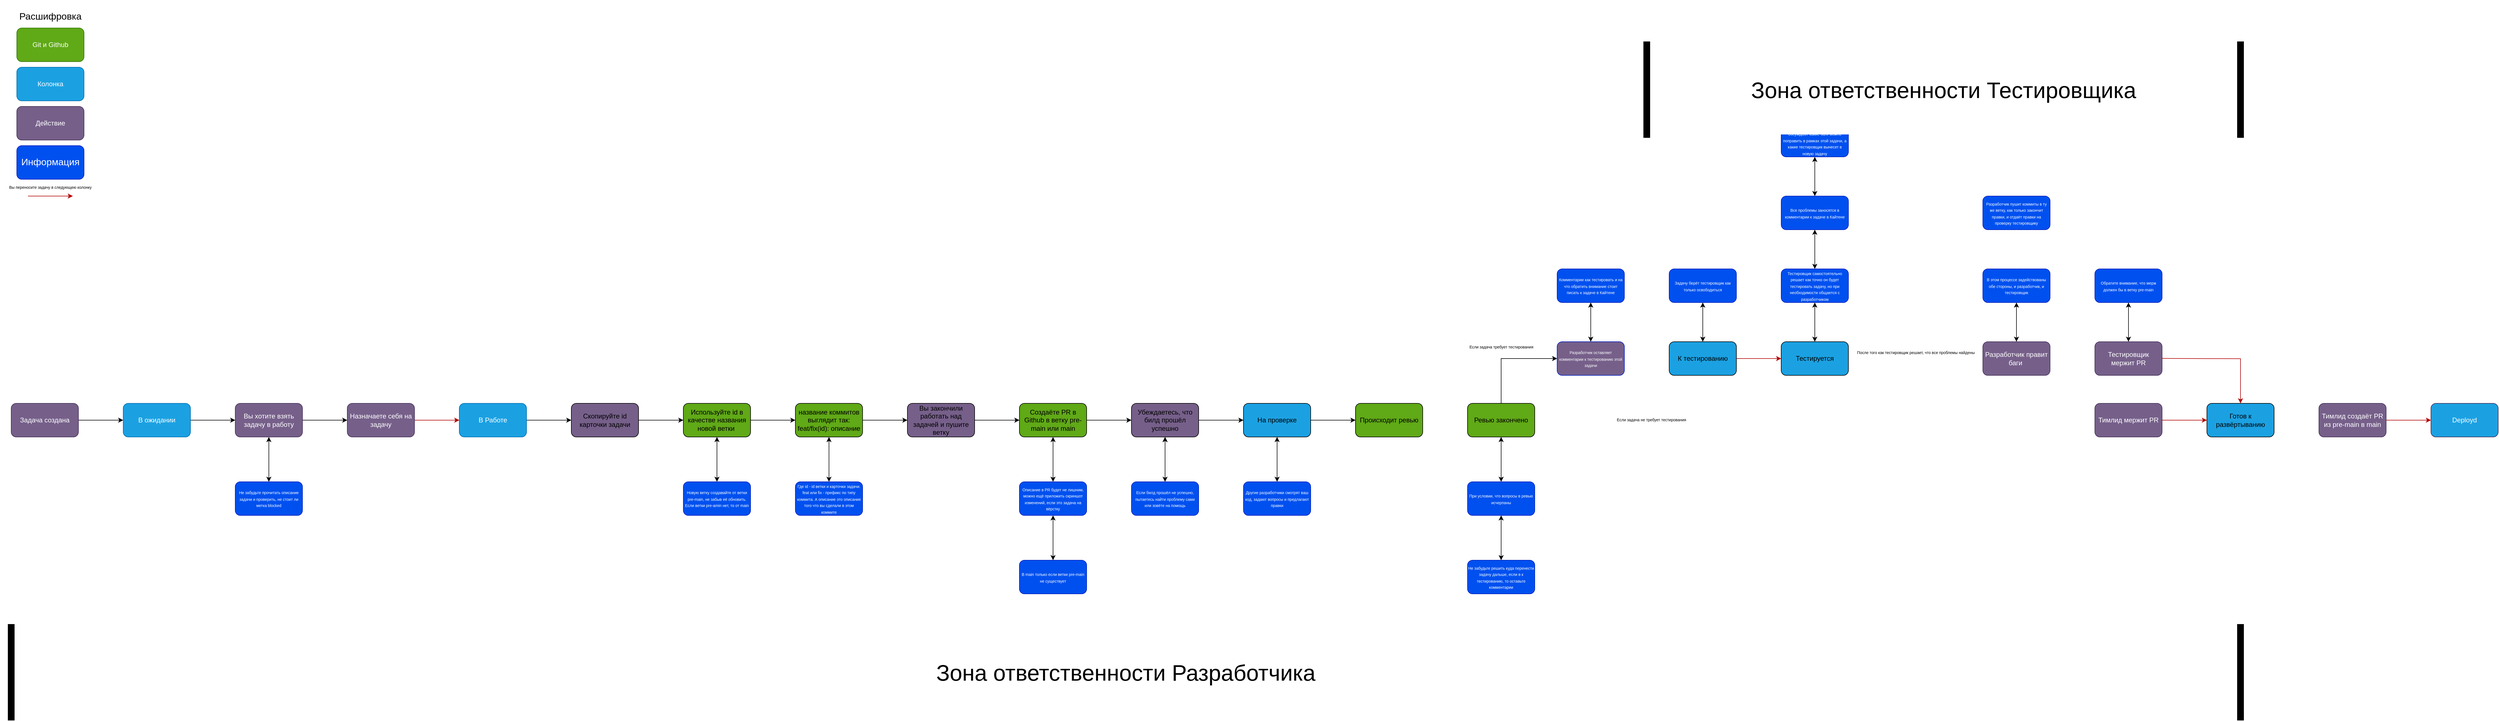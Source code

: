 <mxfile version="20.5.3" type="github"><diagram id="UVV-TVlaD0uZCjSGO9-n" name="Страница 1"><mxGraphModel dx="6325" dy="2398" grid="1" gridSize="10" guides="1" tooltips="1" connect="1" arrows="1" fold="1" page="0" pageScale="1" pageWidth="827" pageHeight="1169" math="0" shadow="0"><root><mxCell id="0"/><mxCell id="1" parent="0"/><mxCell id="PbgrZGGiy35F5xDHT1f9-1" value="Git и Github" style="rounded=1;whiteSpace=wrap;html=1;fillColor=#60a917;fontColor=#ffffff;strokeColor=#2D7600;" vertex="1" parent="1"><mxGeometry x="-670" y="-170" width="120" height="60" as="geometry"/></mxCell><mxCell id="PbgrZGGiy35F5xDHT1f9-2" value="Колонка" style="rounded=1;whiteSpace=wrap;html=1;fillColor=#1ba1e2;fontColor=#ffffff;strokeColor=#006EAF;" vertex="1" parent="1"><mxGeometry x="-670" y="-100" width="120" height="60" as="geometry"/></mxCell><mxCell id="PbgrZGGiy35F5xDHT1f9-3" value="Действие" style="rounded=1;whiteSpace=wrap;html=1;fillColor=#76608a;fontColor=#ffffff;strokeColor=#432D57;" vertex="1" parent="1"><mxGeometry x="-670" y="-30" width="120" height="60" as="geometry"/></mxCell><mxCell id="PbgrZGGiy35F5xDHT1f9-4" value="&lt;font style=&quot;font-size: 17px;&quot;&gt;Расшифровка&lt;/font&gt;" style="text;html=1;strokeColor=none;fillColor=none;align=center;verticalAlign=middle;whiteSpace=wrap;rounded=0;" vertex="1" parent="1"><mxGeometry x="-670" y="-220" width="120" height="60" as="geometry"/></mxCell><mxCell id="PbgrZGGiy35F5xDHT1f9-7" value="" style="edgeStyle=orthogonalEdgeStyle;rounded=0;orthogonalLoop=1;jettySize=auto;html=1;fontSize=17;" edge="1" parent="1" source="PbgrZGGiy35F5xDHT1f9-5" target="PbgrZGGiy35F5xDHT1f9-6"><mxGeometry relative="1" as="geometry"/></mxCell><mxCell id="PbgrZGGiy35F5xDHT1f9-5" value="Задача создана" style="rounded=1;whiteSpace=wrap;html=1;fillColor=#76608a;fontColor=#ffffff;strokeColor=#432D57;" vertex="1" parent="1"><mxGeometry x="-680" y="500" width="120" height="60" as="geometry"/></mxCell><mxCell id="PbgrZGGiy35F5xDHT1f9-9" value="" style="edgeStyle=orthogonalEdgeStyle;rounded=0;orthogonalLoop=1;jettySize=auto;html=1;fontSize=17;" edge="1" parent="1" source="PbgrZGGiy35F5xDHT1f9-6" target="PbgrZGGiy35F5xDHT1f9-8"><mxGeometry relative="1" as="geometry"/></mxCell><mxCell id="PbgrZGGiy35F5xDHT1f9-6" value="В ожидании" style="rounded=1;whiteSpace=wrap;html=1;fillColor=#1ba1e2;fontColor=#ffffff;strokeColor=#006EAF;" vertex="1" parent="1"><mxGeometry x="-480" y="500" width="120" height="60" as="geometry"/></mxCell><mxCell id="PbgrZGGiy35F5xDHT1f9-11" value="" style="edgeStyle=orthogonalEdgeStyle;rounded=0;orthogonalLoop=1;jettySize=auto;html=1;fontSize=17;" edge="1" parent="1" source="PbgrZGGiy35F5xDHT1f9-8" target="PbgrZGGiy35F5xDHT1f9-10"><mxGeometry relative="1" as="geometry"/></mxCell><mxCell id="PbgrZGGiy35F5xDHT1f9-8" value="Вы хотите взять задачу в работу" style="rounded=1;whiteSpace=wrap;html=1;fillColor=#76608a;fontColor=#ffffff;strokeColor=#432D57;" vertex="1" parent="1"><mxGeometry x="-280" y="500" width="120" height="60" as="geometry"/></mxCell><mxCell id="PbgrZGGiy35F5xDHT1f9-19" value="" style="edgeStyle=orthogonalEdgeStyle;rounded=0;orthogonalLoop=1;jettySize=auto;html=1;fontSize=7;fillColor=#e51400;strokeColor=#B20000;" edge="1" parent="1" source="PbgrZGGiy35F5xDHT1f9-10" target="PbgrZGGiy35F5xDHT1f9-18"><mxGeometry relative="1" as="geometry"/></mxCell><mxCell id="PbgrZGGiy35F5xDHT1f9-10" value="Назначаете себя на задачу" style="rounded=1;whiteSpace=wrap;html=1;fillColor=#76608a;fontColor=#ffffff;strokeColor=#432D57;" vertex="1" parent="1"><mxGeometry x="-80" y="500" width="120" height="60" as="geometry"/></mxCell><mxCell id="PbgrZGGiy35F5xDHT1f9-12" value="Информация" style="rounded=1;whiteSpace=wrap;html=1;fontSize=17;fillColor=#0050ef;strokeColor=#001DBC;fontColor=#ffffff;" vertex="1" parent="1"><mxGeometry x="-670" y="40" width="120" height="60" as="geometry"/></mxCell><mxCell id="PbgrZGGiy35F5xDHT1f9-13" value="&lt;p style=&quot;line-height: 50%;&quot;&gt;&lt;font style=&quot;font-size: 7px;&quot;&gt;Не забудьте прочитать описание задачи и проверить, не стоит ли метка blocked&lt;/font&gt;&lt;/p&gt;" style="rounded=1;whiteSpace=wrap;html=1;fontSize=17;fillColor=#0050ef;strokeColor=#001DBC;fontColor=#ffffff;" vertex="1" parent="1"><mxGeometry x="-280" y="640" width="120" height="60" as="geometry"/></mxCell><mxCell id="PbgrZGGiy35F5xDHT1f9-17" value="" style="endArrow=classic;startArrow=classic;html=1;rounded=0;fontSize=17;entryX=0.5;entryY=0;entryDx=0;entryDy=0;exitX=0.5;exitY=1;exitDx=0;exitDy=0;" edge="1" parent="1" source="PbgrZGGiy35F5xDHT1f9-8" target="PbgrZGGiy35F5xDHT1f9-13"><mxGeometry width="50" height="50" relative="1" as="geometry"><mxPoint x="-210" y="530" as="sourcePoint"/><mxPoint x="-160" y="480" as="targetPoint"/></mxGeometry></mxCell><mxCell id="PbgrZGGiy35F5xDHT1f9-21" value="" style="edgeStyle=orthogonalEdgeStyle;rounded=0;orthogonalLoop=1;jettySize=auto;html=1;fontSize=7;" edge="1" parent="1" source="PbgrZGGiy35F5xDHT1f9-18" target="PbgrZGGiy35F5xDHT1f9-20"><mxGeometry relative="1" as="geometry"/></mxCell><mxCell id="PbgrZGGiy35F5xDHT1f9-18" value="В Работе" style="whiteSpace=wrap;html=1;fillColor=#1BA1E2;strokeColor=#006EAF;fontColor=#ffffff;rounded=1;" vertex="1" parent="1"><mxGeometry x="120" y="500" width="120" height="60" as="geometry"/></mxCell><mxCell id="PbgrZGGiy35F5xDHT1f9-23" value="" style="edgeStyle=orthogonalEdgeStyle;rounded=0;orthogonalLoop=1;jettySize=auto;html=1;fontSize=7;" edge="1" parent="1" source="PbgrZGGiy35F5xDHT1f9-20" target="PbgrZGGiy35F5xDHT1f9-22"><mxGeometry relative="1" as="geometry"/></mxCell><mxCell id="PbgrZGGiy35F5xDHT1f9-20" value="Скопируйте id карточки задачи" style="whiteSpace=wrap;html=1;rounded=1;fillColor=#76608A;" vertex="1" parent="1"><mxGeometry x="320" y="500" width="120" height="60" as="geometry"/></mxCell><mxCell id="PbgrZGGiy35F5xDHT1f9-28" value="" style="edgeStyle=orthogonalEdgeStyle;rounded=0;orthogonalLoop=1;jettySize=auto;html=1;fontSize=7;" edge="1" parent="1" source="PbgrZGGiy35F5xDHT1f9-22" target="PbgrZGGiy35F5xDHT1f9-27"><mxGeometry relative="1" as="geometry"/></mxCell><mxCell id="PbgrZGGiy35F5xDHT1f9-22" value="Используйте id в качестве названия новой ветки&amp;nbsp;" style="whiteSpace=wrap;html=1;fillColor=#60A917;rounded=1;" vertex="1" parent="1"><mxGeometry x="520" y="500" width="120" height="60" as="geometry"/></mxCell><mxCell id="PbgrZGGiy35F5xDHT1f9-25" value="&lt;p style=&quot;line-height: 50%;&quot;&gt;&lt;span style=&quot;font-size: 7px;&quot;&gt;Новую ветку создавайте от ветки pre-main, не забыв её обновить. Если ветки pre-amin нет, то от main&lt;/span&gt;&lt;/p&gt;" style="rounded=1;whiteSpace=wrap;html=1;fontSize=17;fillColor=#0050ef;strokeColor=#001DBC;fontColor=#ffffff;" vertex="1" parent="1"><mxGeometry x="520" y="640" width="120" height="60" as="geometry"/></mxCell><mxCell id="PbgrZGGiy35F5xDHT1f9-26" value="" style="endArrow=classic;startArrow=classic;html=1;rounded=0;fontSize=17;entryX=0.5;entryY=0;entryDx=0;entryDy=0;exitX=0.5;exitY=1;exitDx=0;exitDy=0;" edge="1" parent="1" target="PbgrZGGiy35F5xDHT1f9-25"><mxGeometry width="50" height="50" relative="1" as="geometry"><mxPoint x="580" y="560" as="sourcePoint"/><mxPoint x="640" y="480" as="targetPoint"/></mxGeometry></mxCell><mxCell id="PbgrZGGiy35F5xDHT1f9-32" value="" style="edgeStyle=orthogonalEdgeStyle;rounded=0;orthogonalLoop=1;jettySize=auto;html=1;fontSize=7;" edge="1" parent="1" source="PbgrZGGiy35F5xDHT1f9-27" target="PbgrZGGiy35F5xDHT1f9-31"><mxGeometry relative="1" as="geometry"/></mxCell><mxCell id="PbgrZGGiy35F5xDHT1f9-27" value="название коммитов выглядит так: feat/fix(id): описание" style="whiteSpace=wrap;html=1;fillColor=#60A917;rounded=1;" vertex="1" parent="1"><mxGeometry x="720" y="500" width="120" height="60" as="geometry"/></mxCell><mxCell id="PbgrZGGiy35F5xDHT1f9-29" value="&lt;p style=&quot;line-height: 50%;&quot;&gt;&lt;span style=&quot;font-size: 7px;&quot;&gt;Где id - id ветки и карточки задачи. feat или fix - префикс по типу коммита. А описание это описание того что вы сделали в этом коммите&lt;/span&gt;&lt;/p&gt;" style="rounded=1;whiteSpace=wrap;html=1;fontSize=17;fillColor=#0050ef;strokeColor=#001DBC;fontColor=#ffffff;" vertex="1" parent="1"><mxGeometry x="720" y="640" width="120" height="60" as="geometry"/></mxCell><mxCell id="PbgrZGGiy35F5xDHT1f9-30" value="" style="endArrow=classic;startArrow=classic;html=1;rounded=0;fontSize=17;entryX=0.5;entryY=0;entryDx=0;entryDy=0;exitX=0.5;exitY=1;exitDx=0;exitDy=0;" edge="1" parent="1" target="PbgrZGGiy35F5xDHT1f9-29"><mxGeometry width="50" height="50" relative="1" as="geometry"><mxPoint x="780" y="560" as="sourcePoint"/><mxPoint x="840" y="480" as="targetPoint"/></mxGeometry></mxCell><mxCell id="PbgrZGGiy35F5xDHT1f9-34" value="" style="edgeStyle=orthogonalEdgeStyle;rounded=0;orthogonalLoop=1;jettySize=auto;html=1;fontSize=7;" edge="1" parent="1" source="PbgrZGGiy35F5xDHT1f9-31" target="PbgrZGGiy35F5xDHT1f9-33"><mxGeometry relative="1" as="geometry"/></mxCell><mxCell id="PbgrZGGiy35F5xDHT1f9-31" value="Вы закончили работать над задачей и пушите ветку" style="whiteSpace=wrap;html=1;fillColor=#76608A;rounded=1;" vertex="1" parent="1"><mxGeometry x="920" y="500" width="120" height="60" as="geometry"/></mxCell><mxCell id="PbgrZGGiy35F5xDHT1f9-36" value="" style="edgeStyle=orthogonalEdgeStyle;rounded=0;orthogonalLoop=1;jettySize=auto;html=1;fontSize=7;" edge="1" parent="1" source="PbgrZGGiy35F5xDHT1f9-33" target="PbgrZGGiy35F5xDHT1f9-35"><mxGeometry relative="1" as="geometry"/></mxCell><mxCell id="PbgrZGGiy35F5xDHT1f9-33" value="Создаёте PR в Github в ветку pre-main или main" style="whiteSpace=wrap;html=1;fillColor=#60A917;rounded=1;" vertex="1" parent="1"><mxGeometry x="1120" y="500" width="120" height="60" as="geometry"/></mxCell><mxCell id="PbgrZGGiy35F5xDHT1f9-42" value="" style="edgeStyle=orthogonalEdgeStyle;rounded=0;orthogonalLoop=1;jettySize=auto;html=1;fontSize=7;" edge="1" parent="1" source="PbgrZGGiy35F5xDHT1f9-35" target="PbgrZGGiy35F5xDHT1f9-41"><mxGeometry relative="1" as="geometry"/></mxCell><mxCell id="PbgrZGGiy35F5xDHT1f9-35" value="Убеждаетесь, что билд прошёл успешно" style="whiteSpace=wrap;html=1;fillColor=#76608A;rounded=1;" vertex="1" parent="1"><mxGeometry x="1320" y="500" width="120" height="60" as="geometry"/></mxCell><mxCell id="PbgrZGGiy35F5xDHT1f9-45" value="" style="edgeStyle=orthogonalEdgeStyle;rounded=0;orthogonalLoop=1;jettySize=auto;html=1;fontSize=7;" edge="1" parent="1" source="PbgrZGGiy35F5xDHT1f9-37" target="PbgrZGGiy35F5xDHT1f9-35"><mxGeometry relative="1" as="geometry"/></mxCell><mxCell id="PbgrZGGiy35F5xDHT1f9-37" value="&lt;p style=&quot;line-height: 50%;&quot;&gt;&lt;span style=&quot;font-size: 7px;&quot;&gt;Если билд прошёл не успешно, пытаетесь найти проблему сами или зовёте на помощь&lt;/span&gt;&lt;/p&gt;" style="rounded=1;whiteSpace=wrap;html=1;fontSize=17;fillColor=#0050ef;strokeColor=#001DBC;fontColor=#ffffff;" vertex="1" parent="1"><mxGeometry x="1320" y="640" width="120" height="60" as="geometry"/></mxCell><mxCell id="PbgrZGGiy35F5xDHT1f9-38" value="" style="endArrow=classic;startArrow=classic;html=1;rounded=0;fontSize=17;entryX=0.5;entryY=0;entryDx=0;entryDy=0;exitX=0.5;exitY=1;exitDx=0;exitDy=0;" edge="1" parent="1" target="PbgrZGGiy35F5xDHT1f9-37"><mxGeometry width="50" height="50" relative="1" as="geometry"><mxPoint x="1380" y="560" as="sourcePoint"/><mxPoint x="1440" y="480" as="targetPoint"/></mxGeometry></mxCell><mxCell id="PbgrZGGiy35F5xDHT1f9-39" value="" style="edgeStyle=orthogonalEdgeStyle;rounded=0;orthogonalLoop=1;jettySize=auto;html=1;fontSize=7;fillColor=#e51400;strokeColor=#B20000;" edge="1" parent="1"><mxGeometry relative="1" as="geometry"><mxPoint x="-650.0" y="130" as="sourcePoint"/><mxPoint x="-570.0" y="130" as="targetPoint"/></mxGeometry></mxCell><mxCell id="PbgrZGGiy35F5xDHT1f9-40" value="Вы переносите задачу в следующею колонку" style="text;html=1;strokeColor=none;fillColor=none;align=center;verticalAlign=middle;whiteSpace=wrap;rounded=0;fontSize=7;" vertex="1" parent="1"><mxGeometry x="-700" y="100" width="180" height="30" as="geometry"/></mxCell><mxCell id="PbgrZGGiy35F5xDHT1f9-51" value="" style="edgeStyle=orthogonalEdgeStyle;rounded=0;orthogonalLoop=1;jettySize=auto;html=1;fontSize=7;entryX=0;entryY=0.5;entryDx=0;entryDy=0;" edge="1" parent="1" source="PbgrZGGiy35F5xDHT1f9-41" target="PbgrZGGiy35F5xDHT1f9-50"><mxGeometry relative="1" as="geometry"><mxPoint x="1700" y="480" as="targetPoint"/></mxGeometry></mxCell><mxCell id="PbgrZGGiy35F5xDHT1f9-41" value="На проверке" style="whiteSpace=wrap;html=1;fillColor=#1BA1E2;rounded=1;" vertex="1" parent="1"><mxGeometry x="1520" y="500" width="120" height="60" as="geometry"/></mxCell><mxCell id="PbgrZGGiy35F5xDHT1f9-43" value="&lt;p style=&quot;line-height: 50%;&quot;&gt;&lt;span style=&quot;font-size: 7px;&quot;&gt;Описание в PR будет не лишним, можно ещё приложить скриншот изменений, если это задача на вёрстку&lt;/span&gt;&lt;/p&gt;" style="rounded=1;whiteSpace=wrap;html=1;fontSize=17;fillColor=#0050ef;strokeColor=#001DBC;fontColor=#ffffff;" vertex="1" parent="1"><mxGeometry x="1120" y="640" width="120" height="60" as="geometry"/></mxCell><mxCell id="PbgrZGGiy35F5xDHT1f9-44" value="" style="endArrow=classic;startArrow=classic;html=1;rounded=0;fontSize=17;entryX=0.5;entryY=0;entryDx=0;entryDy=0;exitX=0.5;exitY=1;exitDx=0;exitDy=0;" edge="1" parent="1" target="PbgrZGGiy35F5xDHT1f9-43"><mxGeometry width="50" height="50" relative="1" as="geometry"><mxPoint x="1180" y="560" as="sourcePoint"/><mxPoint x="1240" y="480" as="targetPoint"/></mxGeometry></mxCell><mxCell id="PbgrZGGiy35F5xDHT1f9-46" value="&lt;p style=&quot;line-height: 50%;&quot;&gt;&lt;span style=&quot;font-size: 7px;&quot;&gt;Другие разработчики смотрят ваш код, задают вопросы и предлагают правки&lt;/span&gt;&lt;/p&gt;" style="rounded=1;whiteSpace=wrap;html=1;fontSize=17;fillColor=#0050ef;strokeColor=#001DBC;fontColor=#ffffff;" vertex="1" parent="1"><mxGeometry x="1520" y="640" width="120" height="60" as="geometry"/></mxCell><mxCell id="PbgrZGGiy35F5xDHT1f9-47" value="" style="endArrow=classic;startArrow=classic;html=1;rounded=0;fontSize=17;entryX=0.5;entryY=0;entryDx=0;entryDy=0;exitX=0.5;exitY=1;exitDx=0;exitDy=0;" edge="1" parent="1" target="PbgrZGGiy35F5xDHT1f9-46"><mxGeometry width="50" height="50" relative="1" as="geometry"><mxPoint x="1580" y="560" as="sourcePoint"/><mxPoint x="1640" y="480" as="targetPoint"/></mxGeometry></mxCell><mxCell id="PbgrZGGiy35F5xDHT1f9-87" value="" style="edgeStyle=orthogonalEdgeStyle;rounded=0;orthogonalLoop=1;jettySize=auto;html=1;strokeColor=#FFFFFF;fontSize=7;" edge="1" parent="1" source="PbgrZGGiy35F5xDHT1f9-50" target="PbgrZGGiy35F5xDHT1f9-86"><mxGeometry relative="1" as="geometry"/></mxCell><mxCell id="PbgrZGGiy35F5xDHT1f9-50" value="Происходит ревью" style="whiteSpace=wrap;html=1;fillColor=#60A917;rounded=1;" vertex="1" parent="1"><mxGeometry x="1720" y="500" width="120" height="60" as="geometry"/></mxCell><mxCell id="PbgrZGGiy35F5xDHT1f9-52" value="&lt;p style=&quot;line-height: 50%;&quot;&gt;&lt;span style=&quot;font-size: 7px;&quot;&gt;При условии, что вопросы в ревью исчерпаны&lt;/span&gt;&lt;/p&gt;" style="rounded=1;whiteSpace=wrap;html=1;fontSize=17;fillColor=#0050ef;strokeColor=#001DBC;fontColor=#ffffff;" vertex="1" parent="1"><mxGeometry x="1920" y="640" width="120" height="60" as="geometry"/></mxCell><mxCell id="PbgrZGGiy35F5xDHT1f9-53" value="" style="endArrow=classic;startArrow=classic;html=1;rounded=0;fontSize=17;entryX=0.5;entryY=0;entryDx=0;entryDy=0;exitX=0.5;exitY=1;exitDx=0;exitDy=0;" edge="1" parent="1" target="PbgrZGGiy35F5xDHT1f9-52"><mxGeometry width="50" height="50" relative="1" as="geometry"><mxPoint x="1980" y="560" as="sourcePoint"/><mxPoint x="2040" y="480" as="targetPoint"/></mxGeometry></mxCell><mxCell id="PbgrZGGiy35F5xDHT1f9-54" value="" style="endArrow=classic;html=1;rounded=0;fontSize=7;fillColor=#e51400;strokeColor=#FFFFFF;exitX=1;exitY=0.5;exitDx=0;exitDy=0;entryX=0;entryY=0.5;entryDx=0;entryDy=0;" edge="1" parent="1" source="PbgrZGGiy35F5xDHT1f9-86" target="PbgrZGGiy35F5xDHT1f9-104"><mxGeometry width="50" height="50" relative="1" as="geometry"><mxPoint x="2260" y="530" as="sourcePoint"/><mxPoint x="2990" y="530" as="targetPoint"/></mxGeometry></mxCell><mxCell id="PbgrZGGiy35F5xDHT1f9-63" value="&lt;span style=&quot;&quot;&gt;Если задача не требует тестирования&lt;/span&gt;" style="edgeLabel;html=1;align=center;verticalAlign=middle;resizable=0;points=[];fontSize=7;" vertex="1" connectable="0" parent="PbgrZGGiy35F5xDHT1f9-54"><mxGeometry x="0.079" y="-1" relative="1" as="geometry"><mxPoint x="-332" y="-1" as="offset"/></mxGeometry></mxCell><mxCell id="PbgrZGGiy35F5xDHT1f9-65" value="" style="edgeStyle=orthogonalEdgeStyle;rounded=0;orthogonalLoop=1;jettySize=auto;html=1;fontSize=7;fillColor=#e51400;strokeColor=#B20000;" edge="1" parent="1" source="PbgrZGGiy35F5xDHT1f9-58" target="PbgrZGGiy35F5xDHT1f9-64"><mxGeometry relative="1" as="geometry"/></mxCell><mxCell id="PbgrZGGiy35F5xDHT1f9-58" value="К тестированию" style="whiteSpace=wrap;html=1;fillColor=#1BA1E2;rounded=1;" vertex="1" parent="1"><mxGeometry x="2280" y="390" width="120" height="60" as="geometry"/></mxCell><mxCell id="PbgrZGGiy35F5xDHT1f9-59" value="&lt;p style=&quot;line-height: 50%;&quot;&gt;&lt;span style=&quot;font-size: 7px;&quot;&gt;Задачу берёт тестировщик как только освободиться&lt;/span&gt;&lt;/p&gt;" style="rounded=1;whiteSpace=wrap;html=1;fontSize=17;fillColor=#0050ef;strokeColor=#001DBC;fontColor=#ffffff;" vertex="1" parent="1"><mxGeometry x="2280" y="260" width="120" height="60" as="geometry"/></mxCell><mxCell id="PbgrZGGiy35F5xDHT1f9-60" value="" style="endArrow=classic;startArrow=classic;html=1;rounded=0;fontSize=17;exitX=0.5;exitY=0;exitDx=0;exitDy=0;" edge="1" parent="1" target="PbgrZGGiy35F5xDHT1f9-59" source="PbgrZGGiy35F5xDHT1f9-58"><mxGeometry width="50" height="50" relative="1" as="geometry"><mxPoint x="2300" y="180" as="sourcePoint"/><mxPoint x="2300" y="260" as="targetPoint"/></mxGeometry></mxCell><mxCell id="PbgrZGGiy35F5xDHT1f9-71" value="" style="edgeStyle=orthogonalEdgeStyle;rounded=0;orthogonalLoop=1;jettySize=auto;html=1;fontSize=7;fillColor=#e51400;strokeColor=#FFFFFF;" edge="1" parent="1" source="PbgrZGGiy35F5xDHT1f9-64" target="PbgrZGGiy35F5xDHT1f9-70"><mxGeometry relative="1" as="geometry"/></mxCell><mxCell id="PbgrZGGiy35F5xDHT1f9-76" value="После того как тестировщик решает, что все проблемы найдены" style="edgeLabel;html=1;align=center;verticalAlign=middle;resizable=0;points=[];fontSize=7;" vertex="1" connectable="0" parent="PbgrZGGiy35F5xDHT1f9-71"><mxGeometry x="-0.254" y="1" relative="1" as="geometry"><mxPoint x="30" y="-9" as="offset"/></mxGeometry></mxCell><mxCell id="PbgrZGGiy35F5xDHT1f9-64" value="Тестируется" style="whiteSpace=wrap;html=1;fillColor=#1BA1E2;rounded=1;" vertex="1" parent="1"><mxGeometry x="2480" y="390" width="120" height="60" as="geometry"/></mxCell><mxCell id="PbgrZGGiy35F5xDHT1f9-66" value="&lt;p style=&quot;line-height: 50%;&quot;&gt;&lt;span style=&quot;font-size: 7px;&quot;&gt;Тестировщик самостоятельно решает как точно он будет тестировать задачу, но при необходимости общается с разработчиком&lt;/span&gt;&lt;/p&gt;" style="rounded=1;whiteSpace=wrap;html=1;fontSize=17;fillColor=#0050ef;strokeColor=#001DBC;fontColor=#ffffff;" vertex="1" parent="1"><mxGeometry x="2480" y="260" width="120" height="60" as="geometry"/></mxCell><mxCell id="PbgrZGGiy35F5xDHT1f9-67" value="" style="endArrow=classic;startArrow=classic;html=1;rounded=0;fontSize=17;exitX=0.5;exitY=0;exitDx=0;exitDy=0;" edge="1" parent="1" target="PbgrZGGiy35F5xDHT1f9-66"><mxGeometry width="50" height="50" relative="1" as="geometry"><mxPoint x="2540" y="390" as="sourcePoint"/><mxPoint x="2500" y="260" as="targetPoint"/><Array as="points"><mxPoint x="2540" y="360"/></Array></mxGeometry></mxCell><mxCell id="PbgrZGGiy35F5xDHT1f9-90" value="" style="edgeStyle=orthogonalEdgeStyle;rounded=0;orthogonalLoop=1;jettySize=auto;html=1;strokeColor=#FFFFFF;fontSize=7;" edge="1" parent="1" source="PbgrZGGiy35F5xDHT1f9-68" target="PbgrZGGiy35F5xDHT1f9-58"><mxGeometry relative="1" as="geometry"/></mxCell><mxCell id="PbgrZGGiy35F5xDHT1f9-68" value="&lt;p style=&quot;line-height: 50%;&quot;&gt;&lt;span style=&quot;font-size: 7px;&quot;&gt;Разработчик оставляет комментарии к тестированию этой задачи&lt;/span&gt;&lt;/p&gt;" style="rounded=1;whiteSpace=wrap;html=1;fontSize=17;fillColor=#76608A;strokeColor=#001DBC;fontColor=#ffffff;" vertex="1" parent="1"><mxGeometry x="2080" y="390" width="120" height="60" as="geometry"/></mxCell><mxCell id="PbgrZGGiy35F5xDHT1f9-69" value="" style="endArrow=classic;startArrow=classic;html=1;rounded=0;fontSize=17;entryX=0;entryY=0.5;entryDx=0;entryDy=0;exitX=0.5;exitY=1;exitDx=0;exitDy=0;" edge="1" parent="1" target="PbgrZGGiy35F5xDHT1f9-68" source="PbgrZGGiy35F5xDHT1f9-86"><mxGeometry width="50" height="50" relative="1" as="geometry"><mxPoint x="1930" y="430" as="sourcePoint"/><mxPoint x="2110" y="780" as="targetPoint"/><Array as="points"><mxPoint x="1980" y="420"/></Array></mxGeometry></mxCell><mxCell id="PbgrZGGiy35F5xDHT1f9-99" value="" style="edgeStyle=orthogonalEdgeStyle;rounded=0;orthogonalLoop=1;jettySize=auto;html=1;strokeColor=#FFFFFF;fontSize=7;" edge="1" parent="1" source="PbgrZGGiy35F5xDHT1f9-70" target="PbgrZGGiy35F5xDHT1f9-98"><mxGeometry relative="1" as="geometry"/></mxCell><mxCell id="PbgrZGGiy35F5xDHT1f9-70" value="Разработчик правит баги&amp;nbsp;" style="whiteSpace=wrap;html=1;fillColor=#76608a;rounded=1;fontColor=#ffffff;strokeColor=#432D57;" vertex="1" parent="1"><mxGeometry x="2840" y="390" width="120" height="60" as="geometry"/></mxCell><mxCell id="PbgrZGGiy35F5xDHT1f9-72" value="&lt;p style=&quot;line-height: 50%;&quot;&gt;&lt;span style=&quot;font-size: 7px;&quot;&gt;Все проблемы заносятся в комментарии к задаче в Кайтене&lt;/span&gt;&lt;/p&gt;" style="rounded=1;whiteSpace=wrap;html=1;fontSize=17;fillColor=#0050ef;strokeColor=#001DBC;fontColor=#ffffff;" vertex="1" parent="1"><mxGeometry x="2480" y="130" width="120" height="60" as="geometry"/></mxCell><mxCell id="PbgrZGGiy35F5xDHT1f9-73" value="" style="endArrow=classic;startArrow=classic;html=1;rounded=0;fontSize=17;exitX=0.5;exitY=0;exitDx=0;exitDy=0;" edge="1" parent="1" target="PbgrZGGiy35F5xDHT1f9-72"><mxGeometry width="50" height="50" relative="1" as="geometry"><mxPoint x="2540" y="260" as="sourcePoint"/><mxPoint x="2500" y="130" as="targetPoint"/><Array as="points"><mxPoint x="2540" y="230"/></Array></mxGeometry></mxCell><mxCell id="PbgrZGGiy35F5xDHT1f9-74" value="&lt;p style=&quot;line-height: 50%;&quot;&gt;&lt;span style=&quot;font-size: 7px;&quot;&gt;Разработчик и тестировщик обсуждают какие баги можно поправить в рамках этой задачи, а какие тестировщик вынесет в новую задачу&lt;/span&gt;&lt;/p&gt;" style="rounded=1;whiteSpace=wrap;html=1;fontSize=17;fillColor=#0050ef;strokeColor=#001DBC;fontColor=#ffffff;" vertex="1" parent="1"><mxGeometry x="2480" width="120" height="60" as="geometry"/></mxCell><mxCell id="PbgrZGGiy35F5xDHT1f9-75" value="" style="endArrow=classic;startArrow=classic;html=1;rounded=0;fontSize=17;exitX=0.5;exitY=0;exitDx=0;exitDy=0;" edge="1" parent="1" target="PbgrZGGiy35F5xDHT1f9-74"><mxGeometry width="50" height="50" relative="1" as="geometry"><mxPoint x="2540" y="130" as="sourcePoint"/><mxPoint x="2500" as="targetPoint"/><Array as="points"><mxPoint x="2540" y="100"/></Array></mxGeometry></mxCell><mxCell id="PbgrZGGiy35F5xDHT1f9-79" value="" style="edgeStyle=orthogonalEdgeStyle;rounded=0;orthogonalLoop=1;jettySize=auto;html=1;fontSize=7;fillColor=#e51400;strokeColor=#FFFFFF;" edge="1" parent="1" source="PbgrZGGiy35F5xDHT1f9-77" target="PbgrZGGiy35F5xDHT1f9-78"><mxGeometry relative="1" as="geometry"/></mxCell><mxCell id="PbgrZGGiy35F5xDHT1f9-77" value="Готов к развёртыванию" style="whiteSpace=wrap;html=1;fillColor=#1BA1E2;rounded=1;" vertex="1" parent="1"><mxGeometry x="3240" y="500" width="120" height="60" as="geometry"/></mxCell><mxCell id="PbgrZGGiy35F5xDHT1f9-82" value="" style="edgeStyle=orthogonalEdgeStyle;rounded=0;orthogonalLoop=1;jettySize=auto;html=1;strokeColor=#B20000;fontSize=7;fillColor=#e51400;" edge="1" parent="1" source="PbgrZGGiy35F5xDHT1f9-78" target="PbgrZGGiy35F5xDHT1f9-81"><mxGeometry relative="1" as="geometry"/></mxCell><mxCell id="PbgrZGGiy35F5xDHT1f9-78" value="Тимлид создаёт PR из pre-main в main" style="whiteSpace=wrap;html=1;fillColor=#76608a;rounded=1;fontColor=#ffffff;strokeColor=#432D57;" vertex="1" parent="1"><mxGeometry x="3440" y="500" width="120" height="60" as="geometry"/></mxCell><mxCell id="PbgrZGGiy35F5xDHT1f9-81" value="Deployd" style="whiteSpace=wrap;html=1;fillColor=#1BA1E2;strokeColor=#432D57;fontColor=#ffffff;rounded=1;" vertex="1" parent="1"><mxGeometry x="3640" y="500" width="120" height="60" as="geometry"/></mxCell><mxCell id="PbgrZGGiy35F5xDHT1f9-83" value="&lt;p style=&quot;line-height: 50%;&quot;&gt;&lt;span style=&quot;font-size: 7px;&quot;&gt;В этом процессе задействованы обе стороны, и разработчик, и тестировщик&lt;/span&gt;&lt;/p&gt;" style="rounded=1;whiteSpace=wrap;html=1;fontSize=17;fillColor=#0050ef;strokeColor=#001DBC;fontColor=#ffffff;" vertex="1" parent="1"><mxGeometry x="2840" y="260" width="120" height="60" as="geometry"/></mxCell><mxCell id="PbgrZGGiy35F5xDHT1f9-84" value="" style="endArrow=classic;startArrow=classic;html=1;rounded=0;fontSize=17;exitX=0.5;exitY=0;exitDx=0;exitDy=0;" edge="1" parent="1" target="PbgrZGGiy35F5xDHT1f9-83"><mxGeometry width="50" height="50" relative="1" as="geometry"><mxPoint x="2900" y="390" as="sourcePoint"/><mxPoint x="2860" y="260" as="targetPoint"/><Array as="points"><mxPoint x="2900" y="360"/></Array></mxGeometry></mxCell><mxCell id="PbgrZGGiy35F5xDHT1f9-86" value="Ревью закончено" style="whiteSpace=wrap;html=1;fillColor=#60A917;rounded=1;" vertex="1" parent="1"><mxGeometry x="1920" y="500" width="120" height="60" as="geometry"/></mxCell><mxCell id="PbgrZGGiy35F5xDHT1f9-89" value="&lt;span style=&quot;&quot;&gt;Если задача требует тестирования&lt;/span&gt;" style="edgeLabel;html=1;align=center;verticalAlign=middle;resizable=0;points=[];fontSize=7;" vertex="1" connectable="0" parent="1"><mxGeometry x="1980.005" y="400" as="geometry"/></mxCell><mxCell id="PbgrZGGiy35F5xDHT1f9-91" value="&lt;p style=&quot;line-height: 50%;&quot;&gt;&lt;span style=&quot;font-size: 7px;&quot;&gt;Комментарии как тестировать и на что обратить внимание стоит писать к задаче в Кайтене&lt;/span&gt;&lt;/p&gt;" style="rounded=1;whiteSpace=wrap;html=1;fontSize=17;fillColor=#0050ef;strokeColor=#001DBC;fontColor=#ffffff;" vertex="1" parent="1"><mxGeometry x="2080" y="260" width="120" height="60" as="geometry"/></mxCell><mxCell id="PbgrZGGiy35F5xDHT1f9-92" value="" style="endArrow=classic;startArrow=classic;html=1;rounded=0;fontSize=17;exitX=0.5;exitY=0;exitDx=0;exitDy=0;" edge="1" parent="1" target="PbgrZGGiy35F5xDHT1f9-91"><mxGeometry width="50" height="50" relative="1" as="geometry"><mxPoint x="2140" y="390" as="sourcePoint"/><mxPoint x="2100" y="260" as="targetPoint"/></mxGeometry></mxCell><mxCell id="PbgrZGGiy35F5xDHT1f9-93" value="&lt;p style=&quot;line-height: 50%;&quot;&gt;&lt;span style=&quot;font-size: 7px;&quot;&gt;Не забудьте решить куда перенести задачу дальше, если в к тестированию, то оставьте комментарии&lt;/span&gt;&lt;/p&gt;" style="rounded=1;whiteSpace=wrap;html=1;fontSize=17;fillColor=#0050ef;strokeColor=#001DBC;fontColor=#ffffff;" vertex="1" parent="1"><mxGeometry x="1920" y="780" width="120" height="60" as="geometry"/></mxCell><mxCell id="PbgrZGGiy35F5xDHT1f9-94" value="" style="endArrow=classic;startArrow=classic;html=1;rounded=0;fontSize=17;entryX=0.5;entryY=0;entryDx=0;entryDy=0;exitX=0.5;exitY=1;exitDx=0;exitDy=0;" edge="1" parent="1" target="PbgrZGGiy35F5xDHT1f9-93"><mxGeometry width="50" height="50" relative="1" as="geometry"><mxPoint x="1980" y="700.0" as="sourcePoint"/><mxPoint x="2040" y="620" as="targetPoint"/></mxGeometry></mxCell><mxCell id="PbgrZGGiy35F5xDHT1f9-95" value="&lt;p style=&quot;line-height: 50%;&quot;&gt;&lt;span style=&quot;font-size: 7px;&quot;&gt;Разработчик пушит коммиты в ту же ветку, как только закончит правки, и отдаёт правки на проверку тестировщику&lt;/span&gt;&lt;/p&gt;" style="rounded=1;whiteSpace=wrap;html=1;fontSize=17;fillColor=#0050ef;strokeColor=#001DBC;fontColor=#ffffff;" vertex="1" parent="1"><mxGeometry x="2840" y="130" width="120" height="60" as="geometry"/></mxCell><mxCell id="PbgrZGGiy35F5xDHT1f9-97" value="" style="endArrow=classic;startArrow=classic;html=1;rounded=0;strokeColor=#FFFFFF;fontSize=7;exitX=0.5;exitY=0;exitDx=0;exitDy=0;entryX=0.5;entryY=1;entryDx=0;entryDy=0;" edge="1" parent="1" source="PbgrZGGiy35F5xDHT1f9-83" target="PbgrZGGiy35F5xDHT1f9-95"><mxGeometry width="50" height="50" relative="1" as="geometry"><mxPoint x="2970" y="240" as="sourcePoint"/><mxPoint x="3020" y="190" as="targetPoint"/></mxGeometry></mxCell><mxCell id="PbgrZGGiy35F5xDHT1f9-98" value="Тестировщик мержит PR" style="whiteSpace=wrap;html=1;fillColor=#76608a;strokeColor=#432D57;fontColor=#ffffff;rounded=1;" vertex="1" parent="1"><mxGeometry x="3040" y="390" width="120" height="60" as="geometry"/></mxCell><mxCell id="PbgrZGGiy35F5xDHT1f9-102" value="&lt;p style=&quot;line-height: 50%;&quot;&gt;&lt;span style=&quot;font-size: 7px;&quot;&gt;Обратите внимание, что мерж должен бы в ветку pre-main&lt;/span&gt;&lt;/p&gt;" style="rounded=1;whiteSpace=wrap;html=1;fontSize=17;fillColor=#0050ef;strokeColor=#001DBC;fontColor=#ffffff;" vertex="1" parent="1"><mxGeometry x="3040" y="260" width="120" height="60" as="geometry"/></mxCell><mxCell id="PbgrZGGiy35F5xDHT1f9-103" value="" style="endArrow=classic;startArrow=classic;html=1;rounded=0;fontSize=17;exitX=0.5;exitY=0;exitDx=0;exitDy=0;" edge="1" parent="1" target="PbgrZGGiy35F5xDHT1f9-102"><mxGeometry width="50" height="50" relative="1" as="geometry"><mxPoint x="3100" y="390" as="sourcePoint"/><mxPoint x="3060" y="260" as="targetPoint"/><Array as="points"><mxPoint x="3100" y="360"/></Array></mxGeometry></mxCell><mxCell id="PbgrZGGiy35F5xDHT1f9-105" value="" style="edgeStyle=orthogonalEdgeStyle;rounded=0;orthogonalLoop=1;jettySize=auto;html=1;strokeColor=#B20000;fontSize=7;" edge="1" parent="1" source="PbgrZGGiy35F5xDHT1f9-104" target="PbgrZGGiy35F5xDHT1f9-77"><mxGeometry relative="1" as="geometry"/></mxCell><mxCell id="PbgrZGGiy35F5xDHT1f9-104" value="Тимлид мержит PR" style="whiteSpace=wrap;html=1;fillColor=#76608a;strokeColor=#432D57;fontColor=#ffffff;rounded=1;" vertex="1" parent="1"><mxGeometry x="3040" y="500" width="120" height="60" as="geometry"/></mxCell><mxCell id="PbgrZGGiy35F5xDHT1f9-106" value="" style="edgeStyle=orthogonalEdgeStyle;rounded=0;orthogonalLoop=1;jettySize=auto;html=1;strokeColor=#B20000;fontSize=7;entryX=0.5;entryY=0;entryDx=0;entryDy=0;" edge="1" parent="1" target="PbgrZGGiy35F5xDHT1f9-77"><mxGeometry relative="1" as="geometry"><mxPoint x="3160" y="419.79" as="sourcePoint"/><mxPoint x="3240" y="419.79" as="targetPoint"/></mxGeometry></mxCell><mxCell id="PbgrZGGiy35F5xDHT1f9-107" value="&lt;p style=&quot;line-height: 50%;&quot;&gt;&lt;span style=&quot;font-size: 7px;&quot;&gt;В main только если ветки pre-main не существует&lt;/span&gt;&lt;/p&gt;" style="rounded=1;whiteSpace=wrap;html=1;fontSize=17;fillColor=#0050ef;strokeColor=#001DBC;fontColor=#ffffff;" vertex="1" parent="1"><mxGeometry x="1120" y="780" width="120" height="60" as="geometry"/></mxCell><mxCell id="PbgrZGGiy35F5xDHT1f9-108" value="" style="endArrow=classic;startArrow=classic;html=1;rounded=0;fontSize=17;entryX=0.5;entryY=0;entryDx=0;entryDy=0;exitX=0.5;exitY=1;exitDx=0;exitDy=0;" edge="1" parent="1" target="PbgrZGGiy35F5xDHT1f9-107"><mxGeometry width="50" height="50" relative="1" as="geometry"><mxPoint x="1180" y="700" as="sourcePoint"/><mxPoint x="1240" y="620" as="targetPoint"/></mxGeometry></mxCell><mxCell id="PbgrZGGiy35F5xDHT1f9-109" value="&lt;font style=&quot;font-size: 40px;&quot;&gt;Зона ответственности Тестировщика&lt;/font&gt;" style="shape=partialRectangle;whiteSpace=wrap;html=1;bottom=0;top=0;fillColor=default;fontSize=7;strokeWidth=12;" vertex="1" parent="1"><mxGeometry x="2240" y="-140" width="1060" height="160" as="geometry"/></mxCell><mxCell id="PbgrZGGiy35F5xDHT1f9-110" value="&lt;font style=&quot;font-size: 40px;&quot;&gt;Зона ответственности Разработчика&lt;/font&gt;" style="shape=partialRectangle;whiteSpace=wrap;html=1;bottom=0;top=0;fillColor=default;fontSize=7;strokeWidth=12;" vertex="1" parent="1"><mxGeometry x="-680" y="900" width="3980" height="160" as="geometry"/></mxCell></root></mxGraphModel></diagram></mxfile>